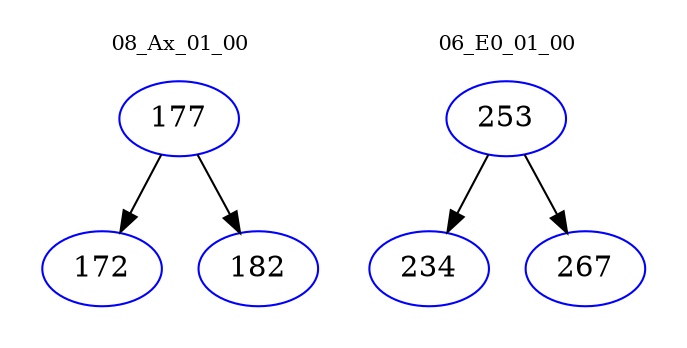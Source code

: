 digraph{
subgraph cluster_0 {
color = white
label = "08_Ax_01_00";
fontsize=10;
T0_177 [label="177", color="blue"]
T0_177 -> T0_172 [color="black"]
T0_172 [label="172", color="blue"]
T0_177 -> T0_182 [color="black"]
T0_182 [label="182", color="blue"]
}
subgraph cluster_1 {
color = white
label = "06_E0_01_00";
fontsize=10;
T1_253 [label="253", color="blue"]
T1_253 -> T1_234 [color="black"]
T1_234 [label="234", color="blue"]
T1_253 -> T1_267 [color="black"]
T1_267 [label="267", color="blue"]
}
}
